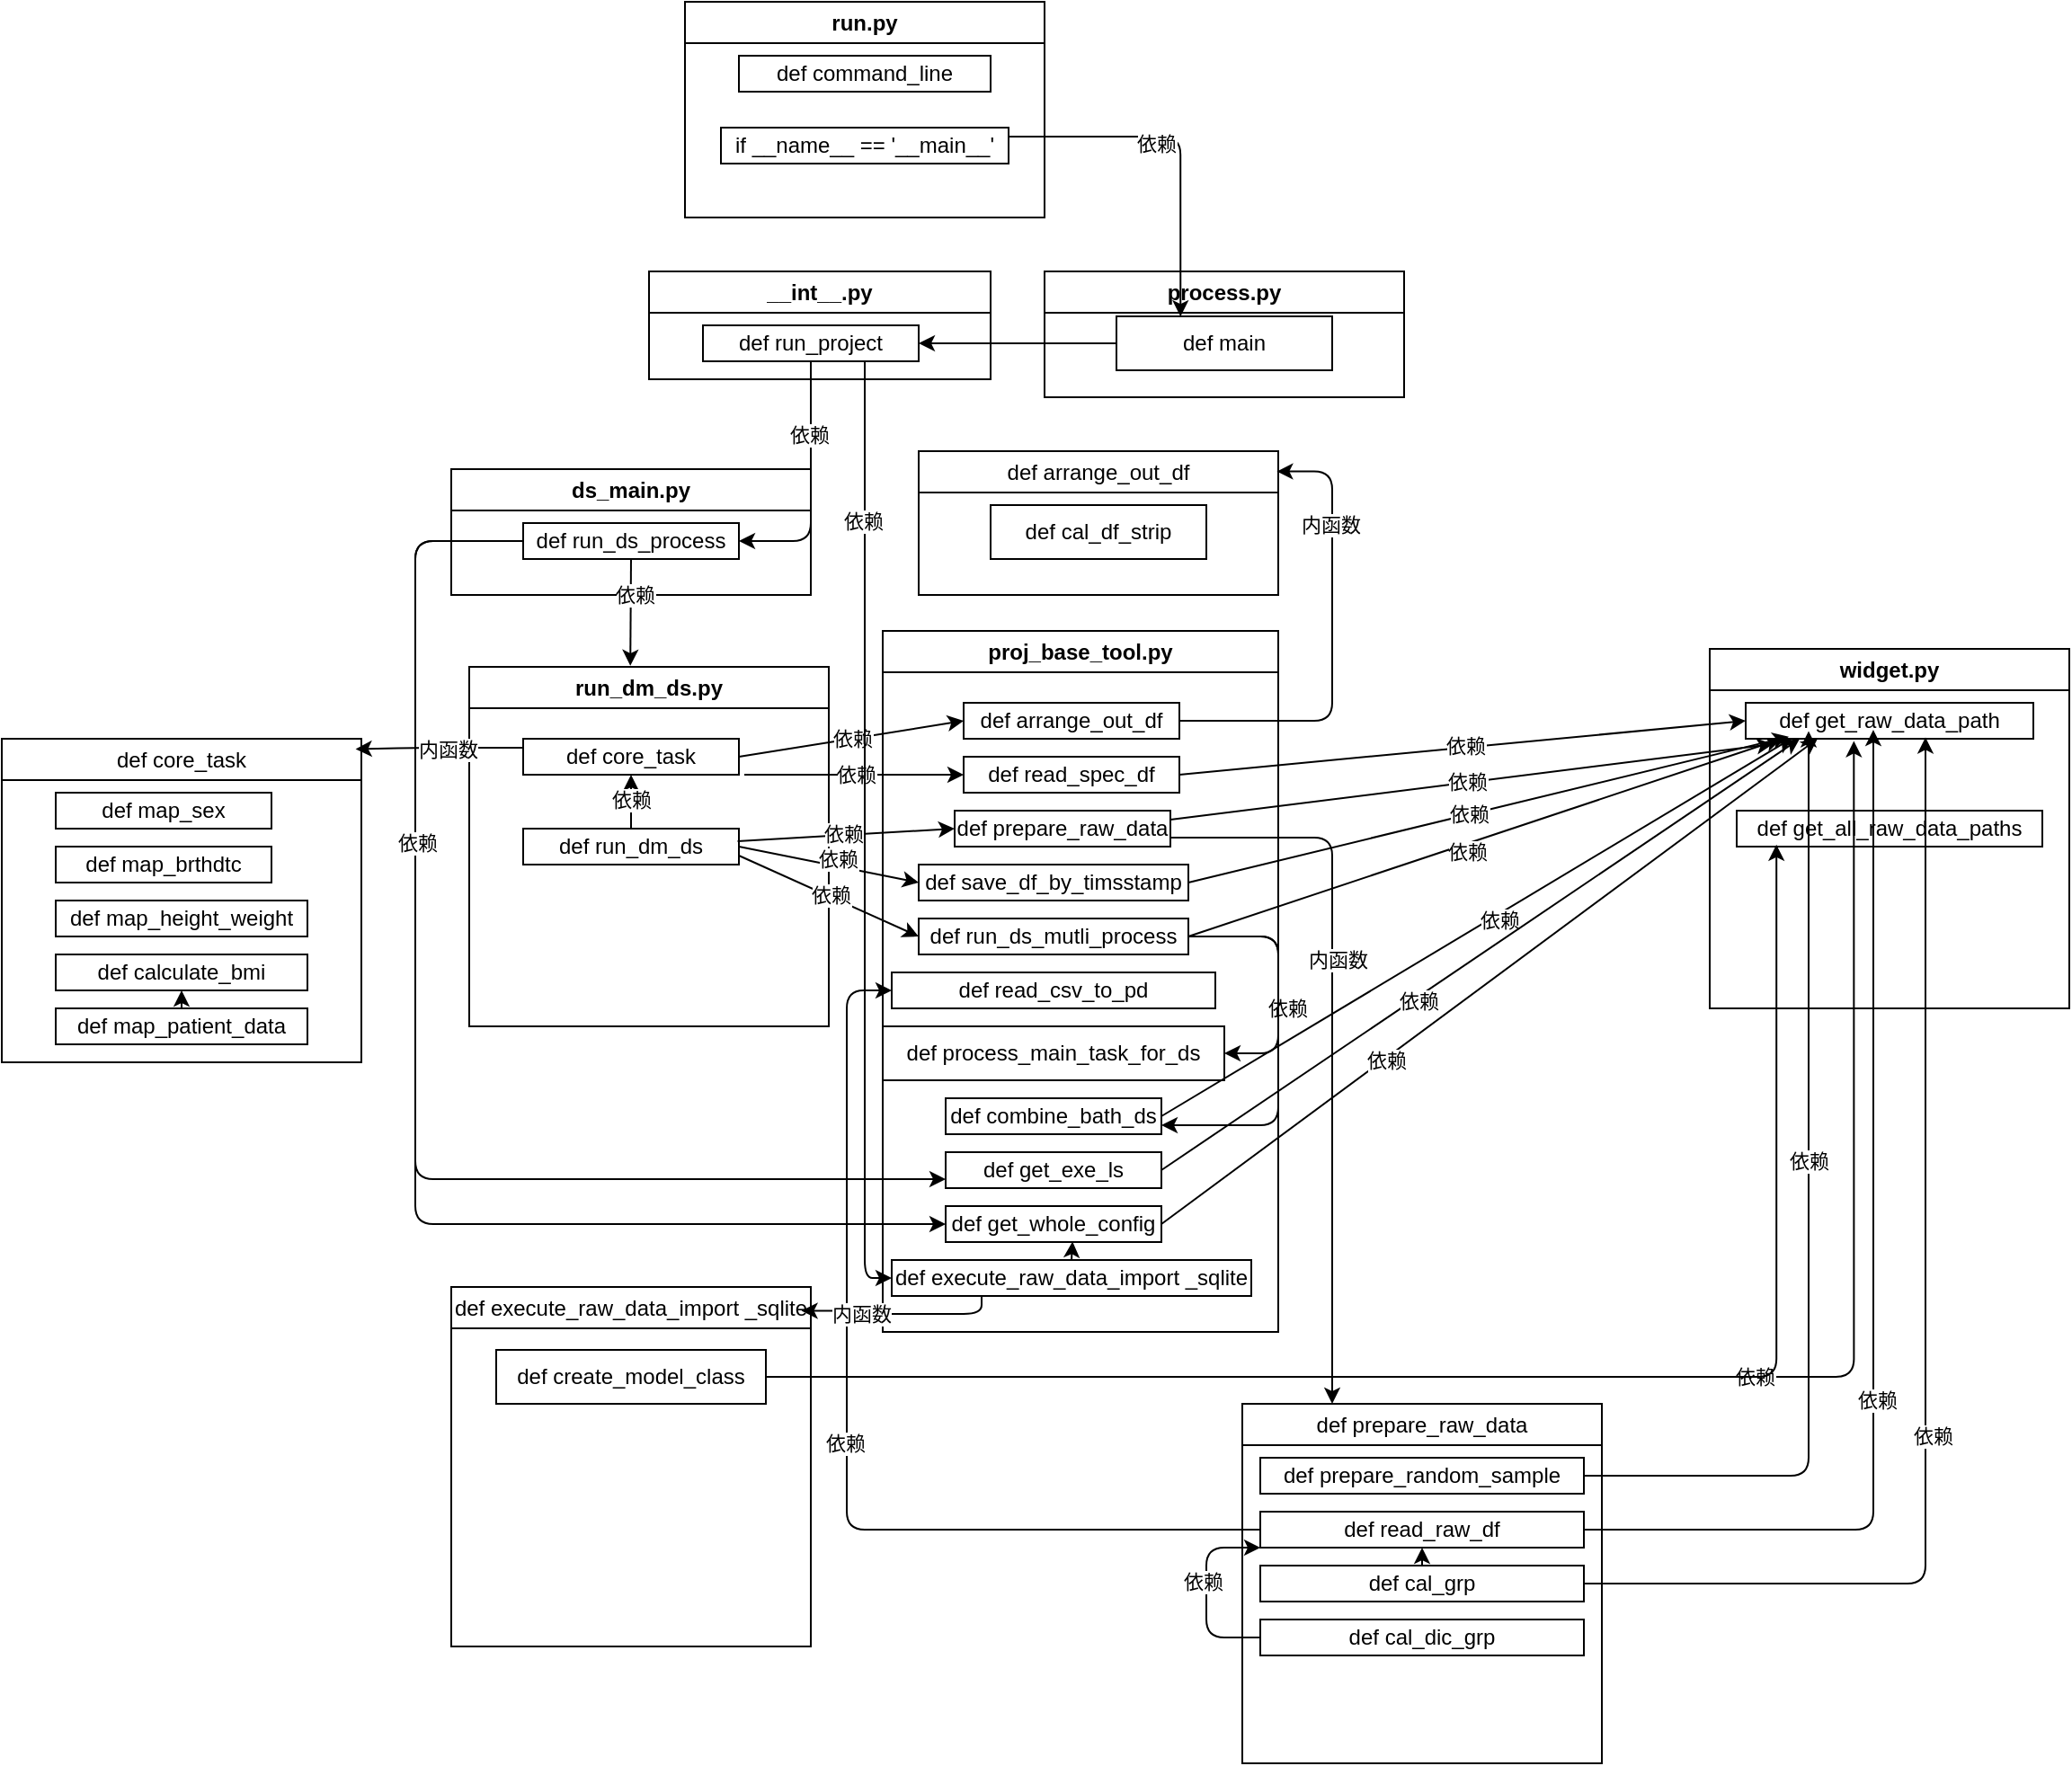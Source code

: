 <mxfile>
    <diagram id="S3ZLltHaMA_3RApmPydn" name="第 1 页">
        <mxGraphModel dx="1629" dy="1740" grid="1" gridSize="10" guides="1" tooltips="1" connect="1" arrows="1" fold="1" page="1" pageScale="1" pageWidth="827" pageHeight="1169" math="0" shadow="0">
            <root>
                <mxCell id="0"/>
                <mxCell id="1" parent="0"/>
                <mxCell id="6" value="run_dm_ds.py" style="swimlane;whiteSpace=wrap;html=1;startSize=23;" parent="1" vertex="1">
                    <mxGeometry x="40" y="40" width="200" height="200" as="geometry"/>
                </mxCell>
                <mxCell id="24" style="edgeStyle=none;html=1;exitX=0.5;exitY=0;exitDx=0;exitDy=0;entryX=0.5;entryY=1;entryDx=0;entryDy=0;" parent="6" source="8" target="7" edge="1">
                    <mxGeometry relative="1" as="geometry"/>
                </mxCell>
                <mxCell id="25" value="依赖" style="edgeLabel;html=1;align=center;verticalAlign=middle;resizable=0;points=[];" parent="24" vertex="1" connectable="0">
                    <mxGeometry x="0.079" relative="1" as="geometry">
                        <mxPoint as="offset"/>
                    </mxGeometry>
                </mxCell>
                <mxCell id="8" value="def run_dm_ds" style="whiteSpace=wrap;html=1;" parent="6" vertex="1">
                    <mxGeometry x="30" y="90" width="120" height="20" as="geometry"/>
                </mxCell>
                <mxCell id="7" value="def core_task" style="whiteSpace=wrap;html=1;" parent="6" vertex="1">
                    <mxGeometry x="30" y="40" width="120" height="20" as="geometry"/>
                </mxCell>
                <mxCell id="9" value="proj_base_tool.py" style="swimlane;whiteSpace=wrap;html=1;" parent="1" vertex="1">
                    <mxGeometry x="270" y="20" width="220" height="390" as="geometry"/>
                </mxCell>
                <mxCell id="10" value="def read_spec_df" style="whiteSpace=wrap;html=1;" parent="9" vertex="1">
                    <mxGeometry x="45" y="70" width="120" height="20" as="geometry"/>
                </mxCell>
                <mxCell id="11" value="def arrange_out_df" style="whiteSpace=wrap;html=1;" parent="9" vertex="1">
                    <mxGeometry x="45" y="40" width="120" height="20" as="geometry"/>
                </mxCell>
                <mxCell id="21" value="def prepare_raw_data" style="whiteSpace=wrap;html=1;" parent="9" vertex="1">
                    <mxGeometry x="40" y="100" width="120" height="20" as="geometry"/>
                </mxCell>
                <mxCell id="26" value="def save_df_by_timsstamp" style="whiteSpace=wrap;html=1;" parent="9" vertex="1">
                    <mxGeometry x="20" y="130" width="150" height="20" as="geometry"/>
                </mxCell>
                <mxCell id="108" style="edgeStyle=none;html=1;exitX=1;exitY=0.5;exitDx=0;exitDy=0;" parent="9" source="29" edge="1">
                    <mxGeometry relative="1" as="geometry">
                        <mxPoint x="500" y="60" as="targetPoint"/>
                    </mxGeometry>
                </mxCell>
                <mxCell id="110" value="依赖" style="edgeLabel;html=1;align=center;verticalAlign=middle;resizable=0;points=[];" parent="108" vertex="1" connectable="0">
                    <mxGeometry x="-0.069" y="-4" relative="1" as="geometry">
                        <mxPoint as="offset"/>
                    </mxGeometry>
                </mxCell>
                <mxCell id="112" style="edgeStyle=orthogonalEdgeStyle;html=1;exitX=1;exitY=0.5;exitDx=0;exitDy=0;entryX=1;entryY=0.5;entryDx=0;entryDy=0;" parent="9" source="29" target="111" edge="1">
                    <mxGeometry relative="1" as="geometry">
                        <Array as="points">
                            <mxPoint x="220" y="170"/>
                            <mxPoint x="220" y="235"/>
                        </Array>
                    </mxGeometry>
                </mxCell>
                <mxCell id="113" value="依赖" style="edgeLabel;html=1;align=center;verticalAlign=middle;resizable=0;points=[];" parent="112" vertex="1" connectable="0">
                    <mxGeometry x="0.501" y="-1" relative="1" as="geometry">
                        <mxPoint x="6" y="-19" as="offset"/>
                    </mxGeometry>
                </mxCell>
                <mxCell id="115" style="edgeStyle=orthogonalEdgeStyle;html=1;exitX=1;exitY=0.5;exitDx=0;exitDy=0;entryX=1;entryY=0.75;entryDx=0;entryDy=0;" parent="9" source="29" target="114" edge="1">
                    <mxGeometry relative="1" as="geometry">
                        <Array as="points">
                            <mxPoint x="220" y="170"/>
                            <mxPoint x="220" y="275"/>
                        </Array>
                    </mxGeometry>
                </mxCell>
                <mxCell id="29" value="def run_ds_mutli_process" style="whiteSpace=wrap;html=1;" parent="9" vertex="1">
                    <mxGeometry x="20" y="160" width="150" height="20" as="geometry"/>
                </mxCell>
                <mxCell id="92" value="def read_csv_to_pd" style="whiteSpace=wrap;html=1;" parent="9" vertex="1">
                    <mxGeometry x="5" y="190" width="180" height="20" as="geometry"/>
                </mxCell>
                <mxCell id="111" value="def process_main_task_for_ds" style="whiteSpace=wrap;html=1;" parent="9" vertex="1">
                    <mxGeometry y="220" width="190" height="30" as="geometry"/>
                </mxCell>
                <mxCell id="114" value="def combine_bath_ds" style="whiteSpace=wrap;html=1;" parent="9" vertex="1">
                    <mxGeometry x="35" y="260" width="120" height="20" as="geometry"/>
                </mxCell>
                <mxCell id="122" value="def get_exe_ls" style="whiteSpace=wrap;html=1;" parent="9" vertex="1">
                    <mxGeometry x="35" y="290" width="120" height="20" as="geometry"/>
                </mxCell>
                <mxCell id="123" value="def get_whole_config" style="whiteSpace=wrap;html=1;" parent="9" vertex="1">
                    <mxGeometry x="35" y="320" width="120" height="20" as="geometry"/>
                </mxCell>
                <mxCell id="135" value="def execute_raw_data_import _sqlite" style="whiteSpace=wrap;html=1;" parent="9" vertex="1">
                    <mxGeometry x="5" y="350" width="200" height="20" as="geometry"/>
                </mxCell>
                <mxCell id="138" style="edgeStyle=none;html=1;exitX=0.5;exitY=0;exitDx=0;exitDy=0;entryX=0.588;entryY=0.985;entryDx=0;entryDy=0;entryPerimeter=0;" parent="9" source="135" target="123" edge="1">
                    <mxGeometry relative="1" as="geometry"/>
                </mxCell>
                <mxCell id="16" style="edgeStyle=none;html=1;entryX=0;entryY=0.5;entryDx=0;entryDy=0;" parent="1" target="10" edge="1">
                    <mxGeometry relative="1" as="geometry">
                        <mxPoint x="193" y="100" as="sourcePoint"/>
                    </mxGeometry>
                </mxCell>
                <mxCell id="17" value="依赖" style="edgeLabel;html=1;align=center;verticalAlign=middle;resizable=0;points=[];" parent="16" vertex="1" connectable="0">
                    <mxGeometry x="0.011" y="-3" relative="1" as="geometry">
                        <mxPoint y="-3" as="offset"/>
                    </mxGeometry>
                </mxCell>
                <mxCell id="18" style="edgeStyle=none;html=1;entryX=0;entryY=0.5;entryDx=0;entryDy=0;exitX=1;exitY=0.5;exitDx=0;exitDy=0;" parent="1" source="7" target="11" edge="1">
                    <mxGeometry relative="1" as="geometry">
                        <mxPoint x="190" y="133" as="sourcePoint"/>
                        <Array as="points"/>
                    </mxGeometry>
                </mxCell>
                <mxCell id="19" value="依赖" style="edgeLabel;html=1;align=center;verticalAlign=middle;resizable=0;points=[];" parent="18" vertex="1" connectable="0">
                    <mxGeometry x="0.006" relative="1" as="geometry">
                        <mxPoint as="offset"/>
                    </mxGeometry>
                </mxCell>
                <mxCell id="22" style="edgeStyle=none;html=1;exitX=0.994;exitY=0.349;exitDx=0;exitDy=0;entryX=0;entryY=0.5;entryDx=0;entryDy=0;exitPerimeter=0;" parent="1" source="8" target="21" edge="1">
                    <mxGeometry relative="1" as="geometry"/>
                </mxCell>
                <mxCell id="23" value="依赖" style="edgeLabel;html=1;align=center;verticalAlign=middle;resizable=0;points=[];" parent="22" vertex="1" connectable="0">
                    <mxGeometry x="-0.028" y="1" relative="1" as="geometry">
                        <mxPoint as="offset"/>
                    </mxGeometry>
                </mxCell>
                <mxCell id="27" style="edgeStyle=none;html=1;exitX=1;exitY=0.5;exitDx=0;exitDy=0;entryX=0;entryY=0.5;entryDx=0;entryDy=0;" parent="1" source="8" target="26" edge="1">
                    <mxGeometry relative="1" as="geometry"/>
                </mxCell>
                <mxCell id="28" value="依赖" style="edgeLabel;html=1;align=center;verticalAlign=middle;resizable=0;points=[];" parent="27" vertex="1" connectable="0">
                    <mxGeometry x="0.084" y="4" relative="1" as="geometry">
                        <mxPoint as="offset"/>
                    </mxGeometry>
                </mxCell>
                <mxCell id="30" style="edgeStyle=none;html=1;exitX=1;exitY=0.75;exitDx=0;exitDy=0;entryX=0;entryY=0.5;entryDx=0;entryDy=0;" parent="1" source="8" target="29" edge="1">
                    <mxGeometry relative="1" as="geometry"/>
                </mxCell>
                <mxCell id="31" value="依赖" style="edgeLabel;html=1;align=center;verticalAlign=middle;resizable=0;points=[];" parent="30" vertex="1" connectable="0">
                    <mxGeometry x="0.006" y="1" relative="1" as="geometry">
                        <mxPoint as="offset"/>
                    </mxGeometry>
                </mxCell>
                <mxCell id="35" value="widget.py" style="swimlane;whiteSpace=wrap;html=1;" parent="1" vertex="1">
                    <mxGeometry x="730" y="30" width="200" height="200" as="geometry"/>
                </mxCell>
                <mxCell id="36" value="def get_raw_data_path" style="whiteSpace=wrap;html=1;" parent="35" vertex="1">
                    <mxGeometry x="20" y="30" width="160" height="20" as="geometry"/>
                </mxCell>
                <mxCell id="146" value="def get_all_raw_data_paths" style="whiteSpace=wrap;html=1;" parent="35" vertex="1">
                    <mxGeometry x="15" y="90" width="170" height="20" as="geometry"/>
                </mxCell>
                <mxCell id="37" style="edgeStyle=none;html=1;exitX=1;exitY=0.5;exitDx=0;exitDy=0;entryX=0;entryY=0.5;entryDx=0;entryDy=0;" parent="1" source="10" target="36" edge="1">
                    <mxGeometry relative="1" as="geometry"/>
                </mxCell>
                <mxCell id="38" value="依赖" style="edgeLabel;html=1;align=center;verticalAlign=middle;resizable=0;points=[];" parent="37" vertex="1" connectable="0">
                    <mxGeometry x="0.009" y="1" relative="1" as="geometry">
                        <mxPoint as="offset"/>
                    </mxGeometry>
                </mxCell>
                <mxCell id="39" style="edgeStyle=none;html=1;exitX=1;exitY=0.25;exitDx=0;exitDy=0;entryX=0.095;entryY=1.15;entryDx=0;entryDy=0;entryPerimeter=0;" parent="1" source="21" target="36" edge="1">
                    <mxGeometry relative="1" as="geometry"/>
                </mxCell>
                <mxCell id="40" value="依赖" style="edgeLabel;html=1;align=center;verticalAlign=middle;resizable=0;points=[];" parent="39" vertex="1" connectable="0">
                    <mxGeometry x="-0.016" y="1" relative="1" as="geometry">
                        <mxPoint as="offset"/>
                    </mxGeometry>
                </mxCell>
                <mxCell id="70" value="&lt;span style=&quot;color: rgb(0, 0, 0); font-weight: 400;&quot;&gt;def prepare_raw_data&lt;/span&gt;" style="swimlane;whiteSpace=wrap;html=1;" parent="1" vertex="1">
                    <mxGeometry x="470" y="450" width="200" height="200" as="geometry"/>
                </mxCell>
                <mxCell id="76" value="def read_raw_df" style="whiteSpace=wrap;html=1;" parent="70" vertex="1">
                    <mxGeometry x="10" y="60" width="180" height="20" as="geometry"/>
                </mxCell>
                <mxCell id="98" style="edgeStyle=none;html=1;exitX=0.5;exitY=0;exitDx=0;exitDy=0;entryX=0.5;entryY=1;entryDx=0;entryDy=0;" parent="70" source="77" target="76" edge="1">
                    <mxGeometry relative="1" as="geometry"/>
                </mxCell>
                <mxCell id="77" value="def cal_grp" style="whiteSpace=wrap;html=1;" parent="70" vertex="1">
                    <mxGeometry x="10" y="90" width="180" height="20" as="geometry"/>
                </mxCell>
                <mxCell id="99" style="edgeStyle=orthogonalEdgeStyle;html=1;exitX=0;exitY=0.5;exitDx=0;exitDy=0;entryX=0;entryY=1;entryDx=0;entryDy=0;" parent="70" source="78" target="76" edge="1">
                    <mxGeometry relative="1" as="geometry">
                        <Array as="points">
                            <mxPoint x="-20" y="130"/>
                            <mxPoint x="-20" y="80"/>
                            <mxPoint x="10" y="80"/>
                        </Array>
                    </mxGeometry>
                </mxCell>
                <mxCell id="100" value="依赖" style="edgeLabel;html=1;align=center;verticalAlign=middle;resizable=0;points=[];" parent="99" vertex="1" connectable="0">
                    <mxGeometry x="0.111" y="2" relative="1" as="geometry">
                        <mxPoint as="offset"/>
                    </mxGeometry>
                </mxCell>
                <mxCell id="78" value="def cal_dic_grp" style="whiteSpace=wrap;html=1;" parent="70" vertex="1">
                    <mxGeometry x="10" y="120" width="180" height="20" as="geometry"/>
                </mxCell>
                <mxCell id="75" value="def prepare_random_sample" style="whiteSpace=wrap;html=1;" parent="70" vertex="1">
                    <mxGeometry x="10" y="30" width="180" height="20" as="geometry"/>
                </mxCell>
                <mxCell id="88" style="edgeStyle=elbowEdgeStyle;html=1;exitX=1;exitY=0.5;exitDx=0;exitDy=0;entryX=0.224;entryY=0.788;entryDx=0;entryDy=0;elbow=horizontal;entryPerimeter=0;" parent="1" source="75" target="36" edge="1">
                    <mxGeometry relative="1" as="geometry">
                        <Array as="points">
                            <mxPoint x="785" y="210"/>
                        </Array>
                    </mxGeometry>
                </mxCell>
                <mxCell id="89" value="依赖" style="edgeLabel;html=1;align=center;verticalAlign=middle;resizable=0;points=[];" parent="88" vertex="1" connectable="0">
                    <mxGeometry x="0.112" relative="1" as="geometry">
                        <mxPoint as="offset"/>
                    </mxGeometry>
                </mxCell>
                <mxCell id="79" value="&lt;span style=&quot;color: rgb(0, 0, 0); font-weight: 400;&quot;&gt;def core_task&lt;/span&gt;" style="swimlane;whiteSpace=wrap;html=1;" parent="1" vertex="1">
                    <mxGeometry x="-220" y="80" width="200" height="180" as="geometry"/>
                </mxCell>
                <mxCell id="80" value="def map_sex" style="rounded=0;whiteSpace=wrap;html=1;" parent="79" vertex="1">
                    <mxGeometry x="30" y="30" width="120" height="20" as="geometry"/>
                </mxCell>
                <mxCell id="81" value="def map_brthdtc" style="whiteSpace=wrap;html=1;" parent="79" vertex="1">
                    <mxGeometry x="30" y="60" width="120" height="20" as="geometry"/>
                </mxCell>
                <mxCell id="82" value="def map_height_weight" style="whiteSpace=wrap;html=1;" parent="79" vertex="1">
                    <mxGeometry x="30" y="90" width="140" height="20" as="geometry"/>
                </mxCell>
                <mxCell id="83" value="def calculate_bmi" style="whiteSpace=wrap;html=1;" parent="79" vertex="1">
                    <mxGeometry x="30" y="120" width="140" height="20" as="geometry"/>
                </mxCell>
                <mxCell id="85" style="edgeStyle=none;html=1;exitX=0.5;exitY=0;exitDx=0;exitDy=0;entryX=0.5;entryY=1;entryDx=0;entryDy=0;" parent="79" source="84" target="83" edge="1">
                    <mxGeometry relative="1" as="geometry"/>
                </mxCell>
                <mxCell id="84" value="def map_patient_data" style="whiteSpace=wrap;html=1;" parent="79" vertex="1">
                    <mxGeometry x="30" y="150" width="140" height="20" as="geometry"/>
                </mxCell>
                <mxCell id="86" style="edgeStyle=elbowEdgeStyle;html=1;exitX=0;exitY=0.25;exitDx=0;exitDy=0;entryX=0.984;entryY=0.032;entryDx=0;entryDy=0;entryPerimeter=0;" parent="1" source="7" target="79" edge="1">
                    <mxGeometry relative="1" as="geometry">
                        <mxPoint x="-20" y="70" as="targetPoint"/>
                        <Array as="points">
                            <mxPoint x="10" y="260"/>
                        </Array>
                    </mxGeometry>
                </mxCell>
                <mxCell id="87" value="内函数" style="edgeLabel;html=1;align=center;verticalAlign=middle;resizable=0;points=[];" parent="86" vertex="1" connectable="0">
                    <mxGeometry x="-0.108" y="1" relative="1" as="geometry">
                        <mxPoint as="offset"/>
                    </mxGeometry>
                </mxCell>
                <mxCell id="90" style="edgeStyle=elbowEdgeStyle;html=1;exitX=1;exitY=0.5;exitDx=0;exitDy=0;entryX=0.439;entryY=0.753;entryDx=0;entryDy=0;entryPerimeter=0;" parent="1" source="76" target="36" edge="1">
                    <mxGeometry relative="1" as="geometry">
                        <Array as="points">
                            <mxPoint x="821" y="220"/>
                        </Array>
                    </mxGeometry>
                </mxCell>
                <mxCell id="91" value="依赖" style="edgeLabel;html=1;align=center;verticalAlign=middle;resizable=0;points=[];" parent="90" vertex="1" connectable="0">
                    <mxGeometry x="-0.231" y="-2" relative="1" as="geometry">
                        <mxPoint as="offset"/>
                    </mxGeometry>
                </mxCell>
                <mxCell id="73" style="edgeStyle=elbowEdgeStyle;html=1;exitX=1;exitY=0.75;exitDx=0;exitDy=0;elbow=horizontal;entryX=0.25;entryY=0;entryDx=0;entryDy=0;" parent="1" source="21" target="70" edge="1">
                    <mxGeometry relative="1" as="geometry">
                        <mxPoint x="530" y="350" as="targetPoint"/>
                        <Array as="points">
                            <mxPoint x="520" y="220"/>
                        </Array>
                    </mxGeometry>
                </mxCell>
                <mxCell id="74" value="内函数" style="edgeLabel;html=1;align=center;verticalAlign=middle;resizable=0;points=[];" parent="73" vertex="1" connectable="0">
                    <mxGeometry x="-0.221" y="3" relative="1" as="geometry">
                        <mxPoint as="offset"/>
                    </mxGeometry>
                </mxCell>
                <mxCell id="93" style="edgeStyle=orthogonalEdgeStyle;html=1;exitX=0;exitY=0.5;exitDx=0;exitDy=0;entryX=0;entryY=0.5;entryDx=0;entryDy=0;" parent="1" source="76" target="92" edge="1">
                    <mxGeometry relative="1" as="geometry">
                        <Array as="points">
                            <mxPoint x="250" y="520"/>
                            <mxPoint x="250" y="220"/>
                        </Array>
                    </mxGeometry>
                </mxCell>
                <mxCell id="94" value="依赖" style="edgeLabel;html=1;align=center;verticalAlign=middle;resizable=0;points=[];" parent="93" vertex="1" connectable="0">
                    <mxGeometry x="0.004" y="1" relative="1" as="geometry">
                        <mxPoint as="offset"/>
                    </mxGeometry>
                </mxCell>
                <mxCell id="96" style="edgeStyle=elbowEdgeStyle;html=1;exitX=1;exitY=0.5;exitDx=0;exitDy=0;entryX=0.62;entryY=0.96;entryDx=0;entryDy=0;entryPerimeter=0;" parent="1" source="77" target="36" edge="1">
                    <mxGeometry relative="1" as="geometry">
                        <Array as="points">
                            <mxPoint x="850" y="230"/>
                        </Array>
                    </mxGeometry>
                </mxCell>
                <mxCell id="97" value="依赖" style="edgeLabel;html=1;align=center;verticalAlign=middle;resizable=0;points=[];" parent="96" vertex="1" connectable="0">
                    <mxGeometry x="-0.177" y="-4" relative="1" as="geometry">
                        <mxPoint as="offset"/>
                    </mxGeometry>
                </mxCell>
                <mxCell id="101" value="&lt;span style=&quot;color: rgb(0, 0, 0); font-weight: 400;&quot;&gt;def arrange_out_df&lt;/span&gt;" style="swimlane;whiteSpace=wrap;html=1;" parent="1" vertex="1">
                    <mxGeometry x="290" y="-80" width="200" height="80" as="geometry"/>
                </mxCell>
                <mxCell id="103" value="def cal_df_strip" style="whiteSpace=wrap;html=1;" parent="101" vertex="1">
                    <mxGeometry x="40" y="30" width="120" height="30" as="geometry"/>
                </mxCell>
                <mxCell id="104" style="edgeStyle=orthogonalEdgeStyle;html=1;exitX=1;exitY=0.5;exitDx=0;exitDy=0;entryX=0.996;entryY=0.141;entryDx=0;entryDy=0;entryPerimeter=0;" parent="1" source="11" target="101" edge="1">
                    <mxGeometry relative="1" as="geometry">
                        <Array as="points">
                            <mxPoint x="520" y="70"/>
                            <mxPoint x="520" y="-69"/>
                        </Array>
                    </mxGeometry>
                </mxCell>
                <mxCell id="105" value="内函数" style="edgeLabel;html=1;align=center;verticalAlign=middle;resizable=0;points=[];" parent="104" vertex="1" connectable="0">
                    <mxGeometry x="0.528" y="1" relative="1" as="geometry">
                        <mxPoint as="offset"/>
                    </mxGeometry>
                </mxCell>
                <mxCell id="106" style="edgeStyle=none;html=1;exitX=1;exitY=0.5;exitDx=0;exitDy=0;entryX=0.15;entryY=0.941;entryDx=0;entryDy=0;entryPerimeter=0;" parent="1" source="26" target="36" edge="1">
                    <mxGeometry relative="1" as="geometry">
                        <mxPoint x="710" y="110" as="targetPoint"/>
                    </mxGeometry>
                </mxCell>
                <mxCell id="107" value="依赖" style="edgeLabel;html=1;align=center;verticalAlign=middle;resizable=0;points=[];" parent="106" vertex="1" connectable="0">
                    <mxGeometry x="-0.068" relative="1" as="geometry">
                        <mxPoint as="offset"/>
                    </mxGeometry>
                </mxCell>
                <mxCell id="116" style="edgeStyle=none;html=1;exitX=1;exitY=0.5;exitDx=0;exitDy=0;entryX=0.163;entryY=0.976;entryDx=0;entryDy=0;entryPerimeter=0;" parent="1" source="114" target="36" edge="1">
                    <mxGeometry relative="1" as="geometry"/>
                </mxCell>
                <mxCell id="117" value="依赖" style="edgeLabel;html=1;align=center;verticalAlign=middle;resizable=0;points=[];" parent="116" vertex="1" connectable="0">
                    <mxGeometry x="0.062" y="-3" relative="1" as="geometry">
                        <mxPoint as="offset"/>
                    </mxGeometry>
                </mxCell>
                <mxCell id="118" value="ds_main.py" style="swimlane;whiteSpace=wrap;html=1;" parent="1" vertex="1">
                    <mxGeometry x="30" y="-70" width="200" height="70" as="geometry"/>
                </mxCell>
                <mxCell id="119" value="def run_ds_process" style="whiteSpace=wrap;html=1;" parent="118" vertex="1">
                    <mxGeometry x="40" y="30" width="120" height="20" as="geometry"/>
                </mxCell>
                <mxCell id="120" style="edgeStyle=none;html=1;exitX=0.5;exitY=1;exitDx=0;exitDy=0;entryX=0.448;entryY=-0.003;entryDx=0;entryDy=0;entryPerimeter=0;" parent="1" source="119" target="6" edge="1">
                    <mxGeometry relative="1" as="geometry"/>
                </mxCell>
                <mxCell id="121" value="依赖" style="edgeLabel;html=1;align=center;verticalAlign=middle;resizable=0;points=[];" parent="120" vertex="1" connectable="0">
                    <mxGeometry x="-0.322" y="2" relative="1" as="geometry">
                        <mxPoint as="offset"/>
                    </mxGeometry>
                </mxCell>
                <mxCell id="124" style="edgeStyle=none;html=1;exitX=1;exitY=0.5;exitDx=0;exitDy=0;entryX=0.188;entryY=1;entryDx=0;entryDy=0;entryPerimeter=0;" parent="1" source="122" target="36" edge="1">
                    <mxGeometry relative="1" as="geometry"/>
                </mxCell>
                <mxCell id="125" value="依赖" style="edgeLabel;html=1;align=center;verticalAlign=middle;resizable=0;points=[];" parent="124" vertex="1" connectable="0">
                    <mxGeometry x="-0.199" y="-2" relative="1" as="geometry">
                        <mxPoint as="offset"/>
                    </mxGeometry>
                </mxCell>
                <mxCell id="126" style="edgeStyle=none;html=1;exitX=1;exitY=0.5;exitDx=0;exitDy=0;entryX=0.25;entryY=1;entryDx=0;entryDy=0;" parent="1" source="123" target="36" edge="1">
                    <mxGeometry relative="1" as="geometry"/>
                </mxCell>
                <mxCell id="127" value="依赖" style="edgeLabel;html=1;align=center;verticalAlign=middle;resizable=0;points=[];" parent="126" vertex="1" connectable="0">
                    <mxGeometry x="-0.32" y="-1" relative="1" as="geometry">
                        <mxPoint as="offset"/>
                    </mxGeometry>
                </mxCell>
                <mxCell id="128" style="edgeStyle=orthogonalEdgeStyle;html=1;exitX=0;exitY=0.5;exitDx=0;exitDy=0;entryX=0;entryY=0.75;entryDx=0;entryDy=0;" parent="1" source="119" target="122" edge="1">
                    <mxGeometry relative="1" as="geometry">
                        <Array as="points">
                            <mxPoint x="10" y="-30"/>
                            <mxPoint x="10" y="325"/>
                        </Array>
                    </mxGeometry>
                </mxCell>
                <mxCell id="129" style="edgeStyle=orthogonalEdgeStyle;html=1;exitX=0;exitY=0.5;exitDx=0;exitDy=0;entryX=0;entryY=0.5;entryDx=0;entryDy=0;" parent="1" source="119" target="123" edge="1">
                    <mxGeometry relative="1" as="geometry">
                        <Array as="points">
                            <mxPoint x="10" y="-30"/>
                            <mxPoint x="10" y="350"/>
                        </Array>
                    </mxGeometry>
                </mxCell>
                <mxCell id="130" value="依赖" style="edgeLabel;html=1;align=center;verticalAlign=middle;resizable=0;points=[];" parent="129" vertex="1" connectable="0">
                    <mxGeometry x="-0.381" y="1" relative="1" as="geometry">
                        <mxPoint as="offset"/>
                    </mxGeometry>
                </mxCell>
                <mxCell id="131" value="__int__.py" style="swimlane;whiteSpace=wrap;html=1;" parent="1" vertex="1">
                    <mxGeometry x="140" y="-180" width="190" height="60" as="geometry"/>
                </mxCell>
                <mxCell id="132" value="def run_project" style="whiteSpace=wrap;html=1;" parent="131" vertex="1">
                    <mxGeometry x="30" y="30" width="120" height="20" as="geometry"/>
                </mxCell>
                <mxCell id="133" style="edgeStyle=orthogonalEdgeStyle;html=1;exitX=0.5;exitY=1;exitDx=0;exitDy=0;entryX=1;entryY=0.5;entryDx=0;entryDy=0;" parent="1" source="132" target="119" edge="1">
                    <mxGeometry relative="1" as="geometry"/>
                </mxCell>
                <mxCell id="134" value="依赖" style="edgeLabel;html=1;align=center;verticalAlign=middle;resizable=0;points=[];" parent="133" vertex="1" connectable="0">
                    <mxGeometry x="-0.422" y="-1" relative="1" as="geometry">
                        <mxPoint as="offset"/>
                    </mxGeometry>
                </mxCell>
                <mxCell id="136" style="edgeStyle=orthogonalEdgeStyle;html=1;exitX=0.75;exitY=1;exitDx=0;exitDy=0;entryX=0;entryY=0.5;entryDx=0;entryDy=0;" parent="1" source="132" target="135" edge="1">
                    <mxGeometry relative="1" as="geometry"/>
                </mxCell>
                <mxCell id="137" value="依赖" style="edgeLabel;html=1;align=center;verticalAlign=middle;resizable=0;points=[];" parent="136" vertex="1" connectable="0">
                    <mxGeometry x="-0.661" y="-1" relative="1" as="geometry">
                        <mxPoint as="offset"/>
                    </mxGeometry>
                </mxCell>
                <mxCell id="139" value="&lt;span style=&quot;color: rgb(0, 0, 0); font-weight: 400;&quot;&gt;def execute_raw_data_import _sqlite&lt;/span&gt;" style="swimlane;whiteSpace=wrap;html=1;" parent="1" vertex="1">
                    <mxGeometry x="30" y="385" width="200" height="200" as="geometry"/>
                </mxCell>
                <mxCell id="140" value="def create_model_class" style="whiteSpace=wrap;html=1;" parent="139" vertex="1">
                    <mxGeometry x="25" y="35" width="150" height="30" as="geometry"/>
                </mxCell>
                <mxCell id="141" style="edgeStyle=orthogonalEdgeStyle;html=1;exitX=0.25;exitY=1;exitDx=0;exitDy=0;entryX=0.974;entryY=0.066;entryDx=0;entryDy=0;entryPerimeter=0;" parent="1" source="135" target="139" edge="1">
                    <mxGeometry relative="1" as="geometry"/>
                </mxCell>
                <mxCell id="142" value="内函数" style="edgeLabel;html=1;align=center;verticalAlign=middle;resizable=0;points=[];" parent="141" vertex="1" connectable="0">
                    <mxGeometry x="0.377" relative="1" as="geometry">
                        <mxPoint as="offset"/>
                    </mxGeometry>
                </mxCell>
                <mxCell id="143" style="edgeStyle=orthogonalEdgeStyle;html=1;exitX=1;exitY=0.5;exitDx=0;exitDy=0;entryX=0.376;entryY=1.062;entryDx=0;entryDy=0;entryPerimeter=0;" parent="1" source="140" target="36" edge="1">
                    <mxGeometry relative="1" as="geometry"/>
                </mxCell>
                <mxCell id="144" value="依赖" style="edgeLabel;html=1;align=center;verticalAlign=middle;resizable=0;points=[];" parent="143" vertex="1" connectable="0">
                    <mxGeometry x="0.147" relative="1" as="geometry">
                        <mxPoint as="offset"/>
                    </mxGeometry>
                </mxCell>
                <mxCell id="147" style="edgeStyle=orthogonalEdgeStyle;html=1;exitX=1;exitY=0.5;exitDx=0;exitDy=0;entryX=0.13;entryY=0.946;entryDx=0;entryDy=0;entryPerimeter=0;" parent="1" source="140" target="146" edge="1">
                    <mxGeometry relative="1" as="geometry"/>
                </mxCell>
                <mxCell id="149" value="run.py" style="swimlane;whiteSpace=wrap;html=1;" parent="1" vertex="1">
                    <mxGeometry x="160" y="-330" width="200" height="120" as="geometry"/>
                </mxCell>
                <mxCell id="150" value="def command_line" style="whiteSpace=wrap;html=1;" parent="149" vertex="1">
                    <mxGeometry x="30" y="30" width="140" height="20" as="geometry"/>
                </mxCell>
                <mxCell id="151" value="if __name__ == &#39;__main__&#39;" style="whiteSpace=wrap;html=1;" parent="149" vertex="1">
                    <mxGeometry x="20" y="70" width="160" height="20" as="geometry"/>
                </mxCell>
                <mxCell id="152" value="process.py" style="swimlane;whiteSpace=wrap;html=1;" parent="1" vertex="1">
                    <mxGeometry x="360" y="-180" width="200" height="70" as="geometry"/>
                </mxCell>
                <mxCell id="153" value="def main" style="whiteSpace=wrap;html=1;" parent="152" vertex="1">
                    <mxGeometry x="40" y="25" width="120" height="30" as="geometry"/>
                </mxCell>
                <mxCell id="154" style="edgeStyle=orthogonalEdgeStyle;html=1;exitX=1;exitY=0.25;exitDx=0;exitDy=0;entryX=0.297;entryY=0.003;entryDx=0;entryDy=0;entryPerimeter=0;" parent="1" source="151" target="153" edge="1">
                    <mxGeometry relative="1" as="geometry"/>
                </mxCell>
                <mxCell id="155" value="依赖" style="edgeLabel;html=1;align=center;verticalAlign=middle;resizable=0;points=[];" parent="154" vertex="1" connectable="0">
                    <mxGeometry x="-0.161" y="-4" relative="1" as="geometry">
                        <mxPoint as="offset"/>
                    </mxGeometry>
                </mxCell>
                <mxCell id="157" style="edgeStyle=none;html=1;exitX=0;exitY=0.5;exitDx=0;exitDy=0;entryX=1;entryY=0.5;entryDx=0;entryDy=0;" parent="1" source="153" target="132" edge="1">
                    <mxGeometry relative="1" as="geometry"/>
                </mxCell>
            </root>
        </mxGraphModel>
    </diagram>
</mxfile>